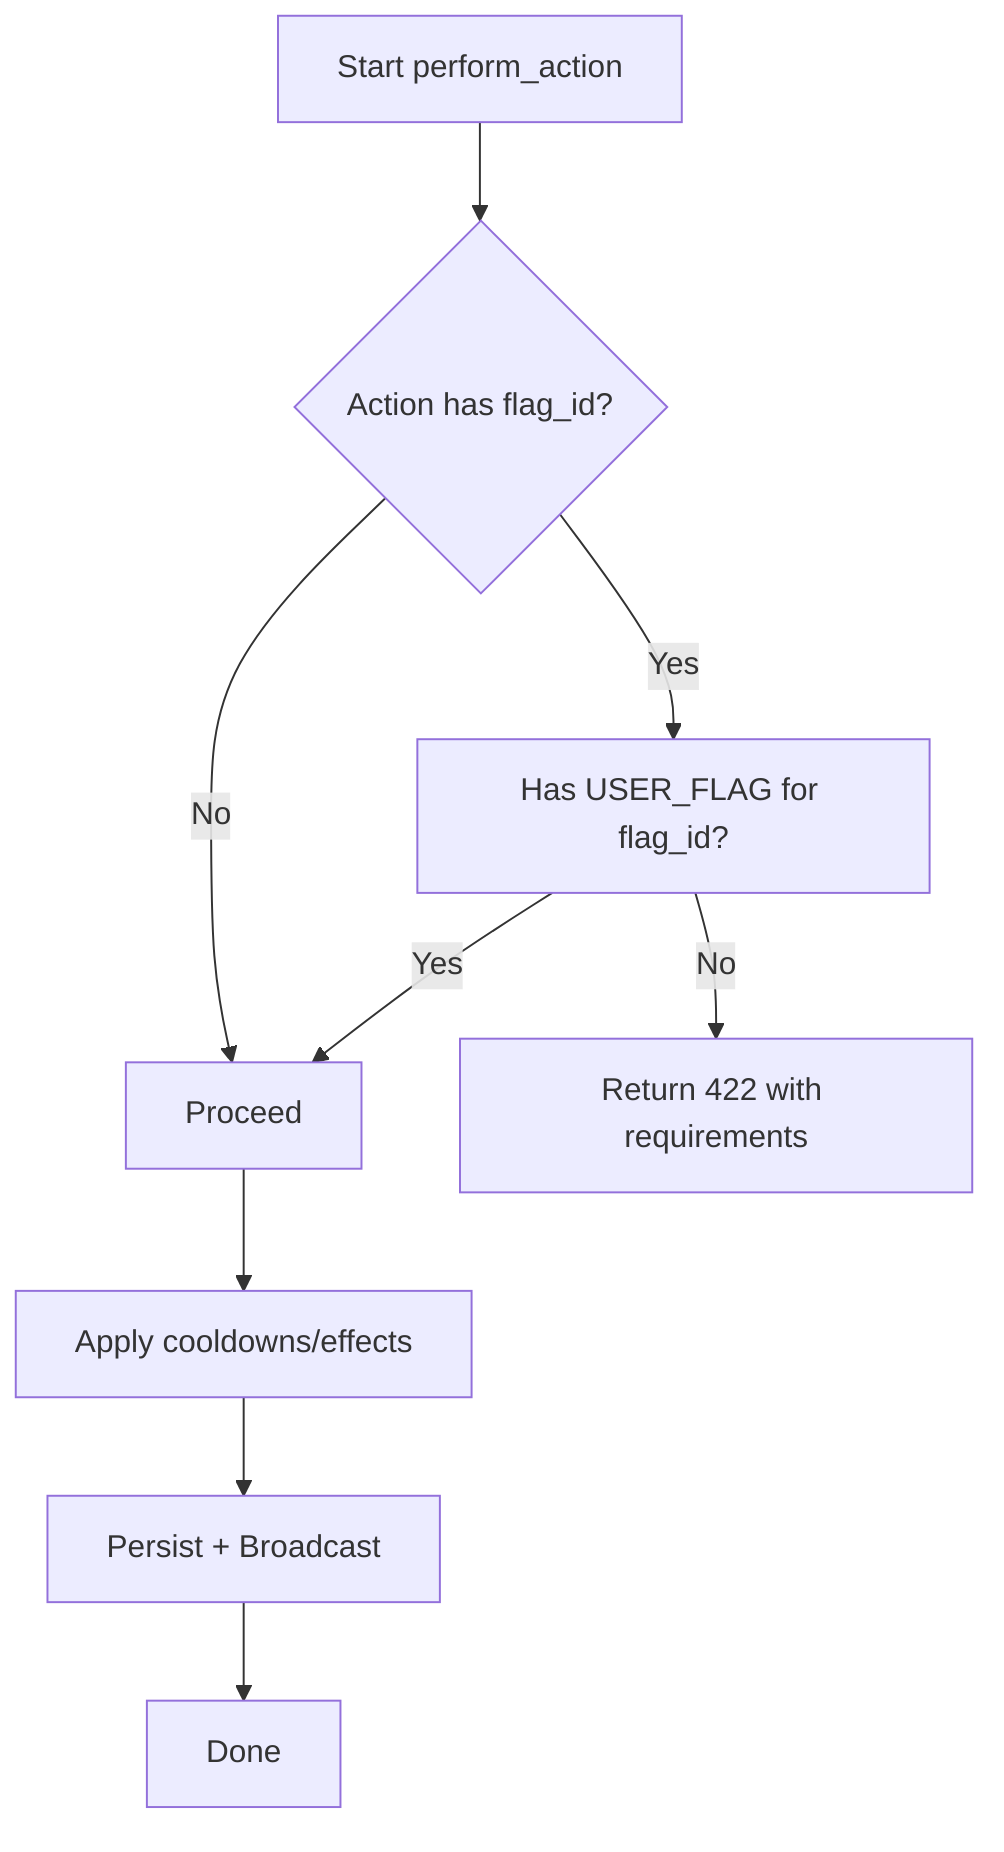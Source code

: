 flowchart TD
  A[Start perform_action] --> B{Action has flag_id?}
  B -- No --> C[Proceed]
  B -- Yes --> D[Has USER_FLAG for flag_id?]
  D -- No --> E[Return 422 with requirements]
  D -- Yes --> C[Proceed]
  C --> F[Apply cooldowns/effects]
  F --> G[Persist + Broadcast]
  G --> H[Done]